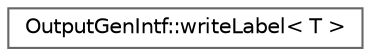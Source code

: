 digraph "Graphical Class Hierarchy"
{
 // INTERACTIVE_SVG=YES
 // LATEX_PDF_SIZE
  bgcolor="transparent";
  edge [fontname=Helvetica,fontsize=10,labelfontname=Helvetica,labelfontsize=10];
  node [fontname=Helvetica,fontsize=10,shape=box,height=0.2,width=0.4];
  rankdir="LR";
  Node0 [label="OutputGenIntf::writeLabel\< T \>",height=0.2,width=0.4,color="grey40", fillcolor="white", style="filled",URL="$d1/d8f/struct_output_gen_intf_1_1write_label.html",tooltip=" "];
}
